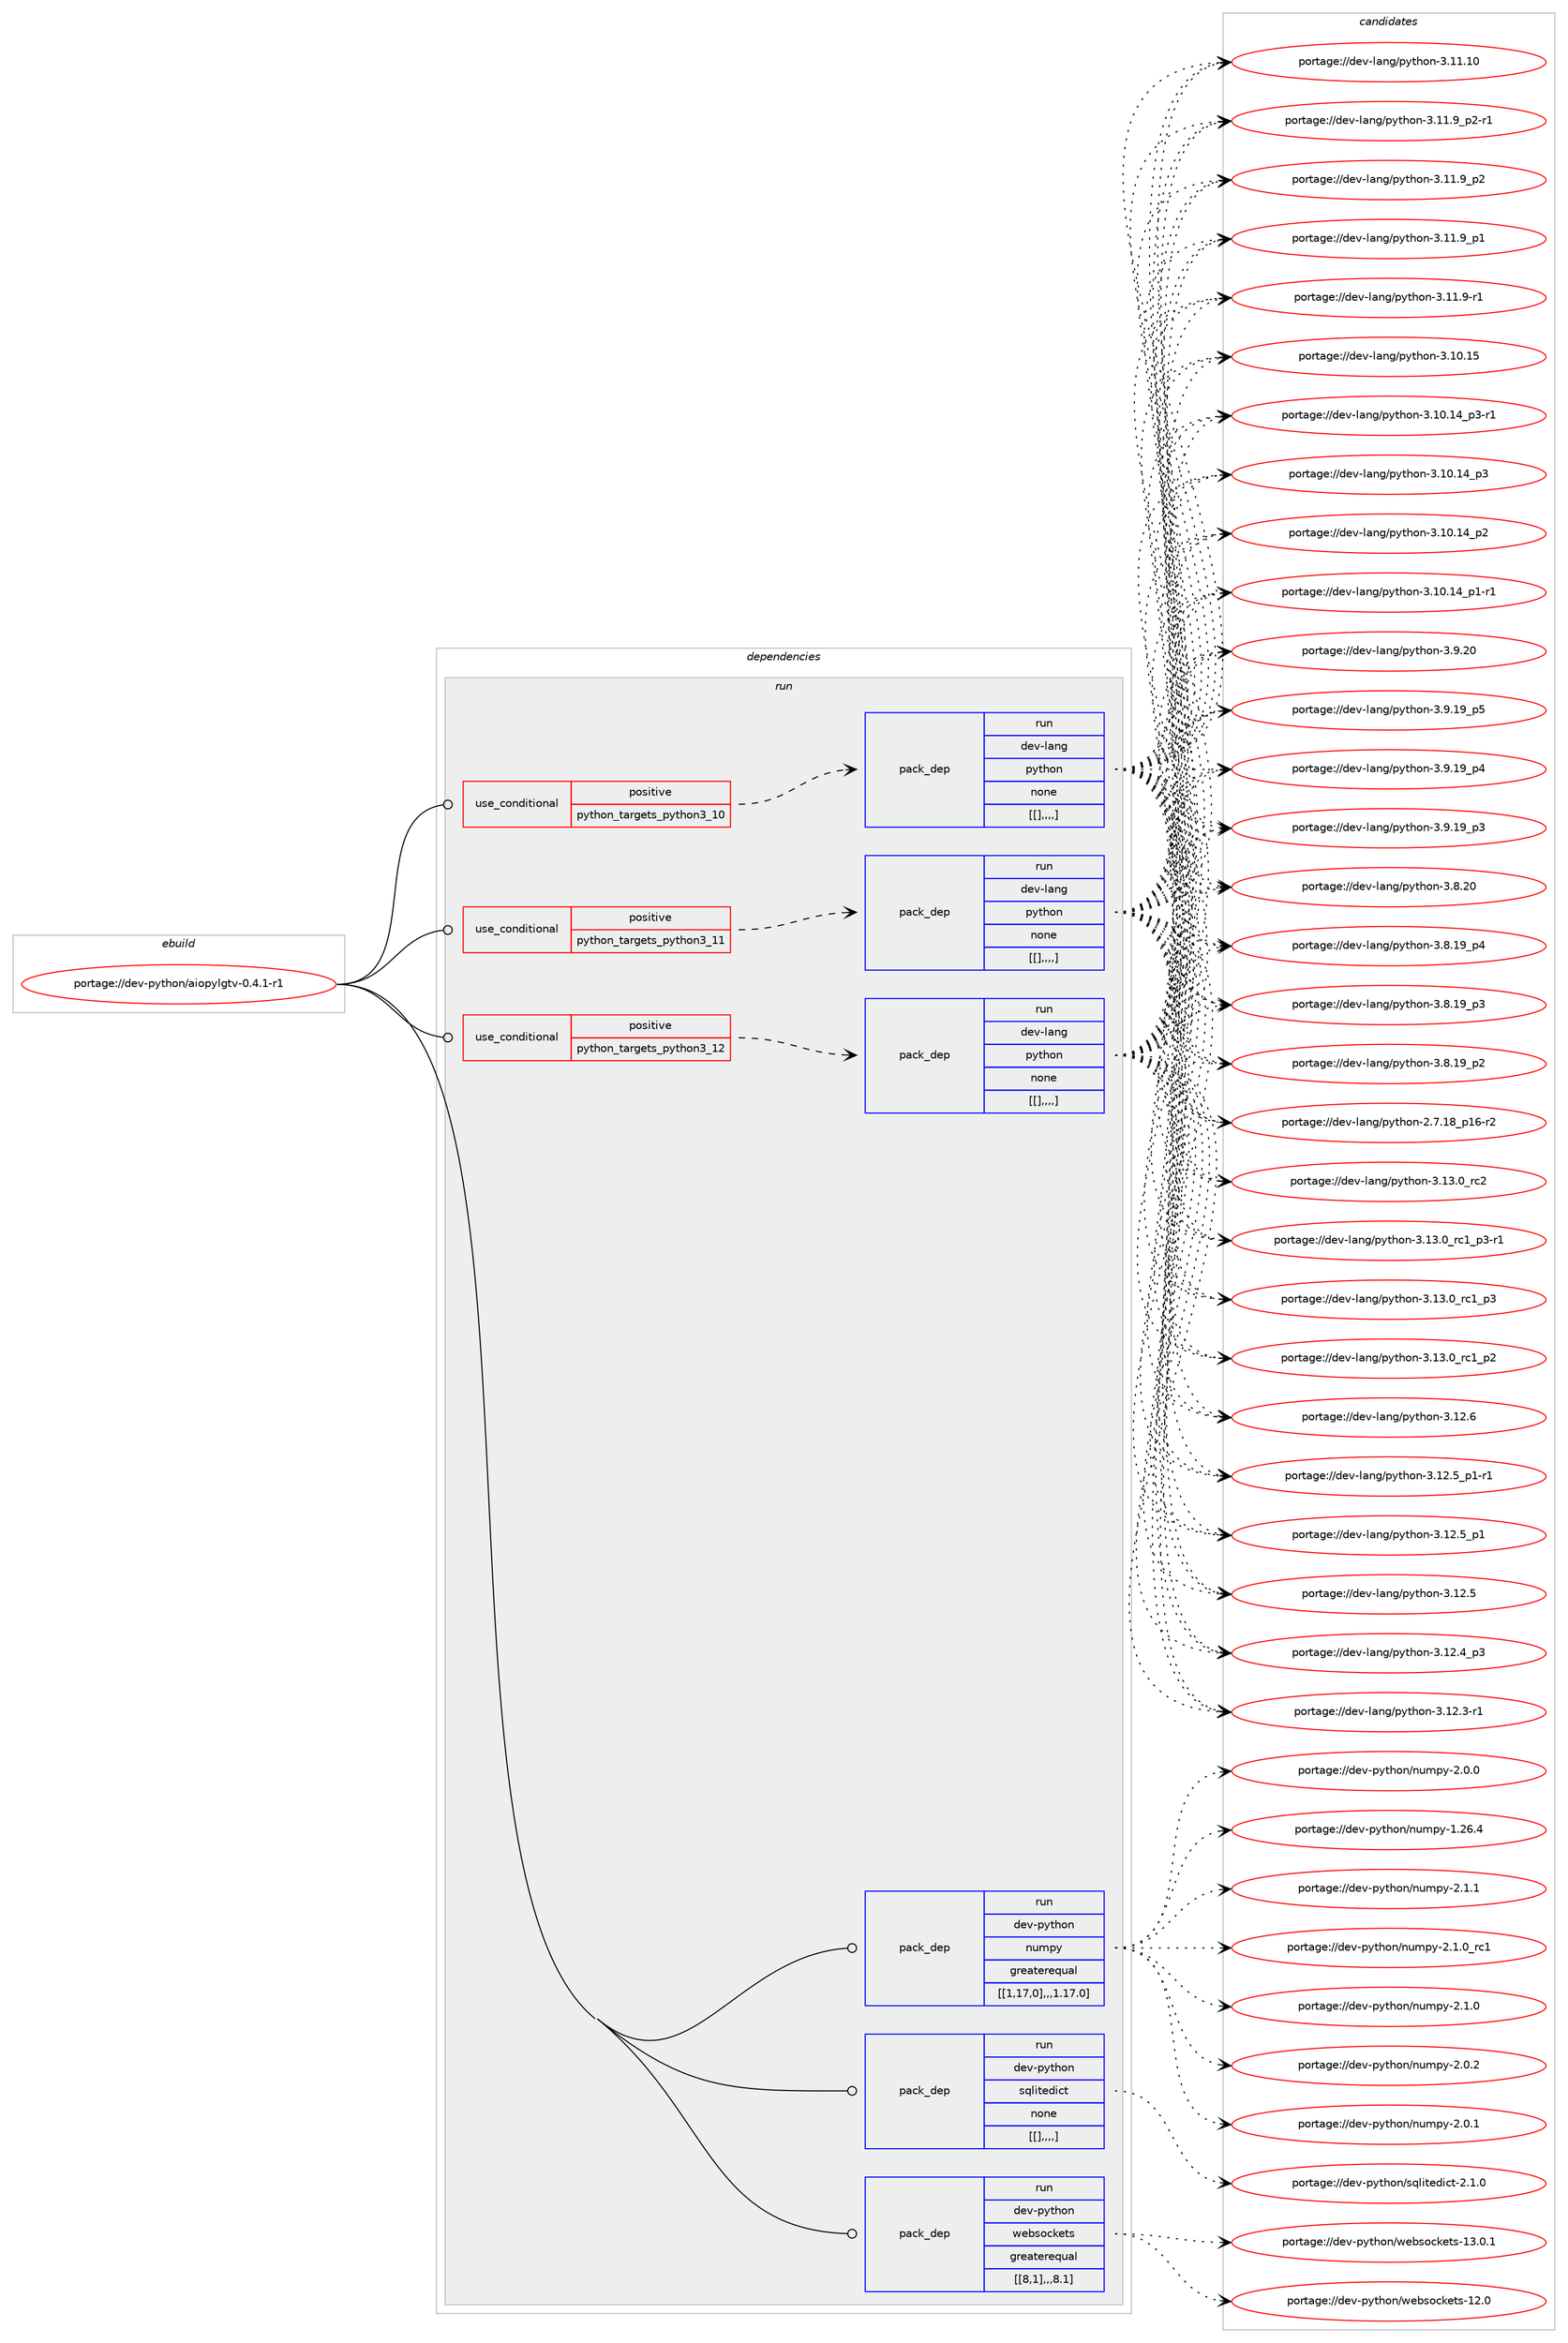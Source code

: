 digraph prolog {

# *************
# Graph options
# *************

newrank=true;
concentrate=true;
compound=true;
graph [rankdir=LR,fontname=Helvetica,fontsize=10,ranksep=1.5];#, ranksep=2.5, nodesep=0.2];
edge  [arrowhead=vee];
node  [fontname=Helvetica,fontsize=10];

# **********
# The ebuild
# **********

subgraph cluster_leftcol {
color=gray;
label=<<i>ebuild</i>>;
id [label="portage://dev-python/aiopylgtv-0.4.1-r1", color=red, width=4, href="../dev-python/aiopylgtv-0.4.1-r1.svg"];
}

# ****************
# The dependencies
# ****************

subgraph cluster_midcol {
color=gray;
label=<<i>dependencies</i>>;
subgraph cluster_compile {
fillcolor="#eeeeee";
style=filled;
label=<<i>compile</i>>;
}
subgraph cluster_compileandrun {
fillcolor="#eeeeee";
style=filled;
label=<<i>compile and run</i>>;
}
subgraph cluster_run {
fillcolor="#eeeeee";
style=filled;
label=<<i>run</i>>;
subgraph cond31310 {
dependency142425 [label=<<TABLE BORDER="0" CELLBORDER="1" CELLSPACING="0" CELLPADDING="4"><TR><TD ROWSPAN="3" CELLPADDING="10">use_conditional</TD></TR><TR><TD>positive</TD></TR><TR><TD>python_targets_python3_10</TD></TR></TABLE>>, shape=none, color=red];
subgraph pack109902 {
dependency142426 [label=<<TABLE BORDER="0" CELLBORDER="1" CELLSPACING="0" CELLPADDING="4" WIDTH="220"><TR><TD ROWSPAN="6" CELLPADDING="30">pack_dep</TD></TR><TR><TD WIDTH="110">run</TD></TR><TR><TD>dev-lang</TD></TR><TR><TD>python</TD></TR><TR><TD>none</TD></TR><TR><TD>[[],,,,]</TD></TR></TABLE>>, shape=none, color=blue];
}
dependency142425:e -> dependency142426:w [weight=20,style="dashed",arrowhead="vee"];
}
id:e -> dependency142425:w [weight=20,style="solid",arrowhead="odot"];
subgraph cond31311 {
dependency142427 [label=<<TABLE BORDER="0" CELLBORDER="1" CELLSPACING="0" CELLPADDING="4"><TR><TD ROWSPAN="3" CELLPADDING="10">use_conditional</TD></TR><TR><TD>positive</TD></TR><TR><TD>python_targets_python3_11</TD></TR></TABLE>>, shape=none, color=red];
subgraph pack109903 {
dependency142428 [label=<<TABLE BORDER="0" CELLBORDER="1" CELLSPACING="0" CELLPADDING="4" WIDTH="220"><TR><TD ROWSPAN="6" CELLPADDING="30">pack_dep</TD></TR><TR><TD WIDTH="110">run</TD></TR><TR><TD>dev-lang</TD></TR><TR><TD>python</TD></TR><TR><TD>none</TD></TR><TR><TD>[[],,,,]</TD></TR></TABLE>>, shape=none, color=blue];
}
dependency142427:e -> dependency142428:w [weight=20,style="dashed",arrowhead="vee"];
}
id:e -> dependency142427:w [weight=20,style="solid",arrowhead="odot"];
subgraph cond31312 {
dependency142429 [label=<<TABLE BORDER="0" CELLBORDER="1" CELLSPACING="0" CELLPADDING="4"><TR><TD ROWSPAN="3" CELLPADDING="10">use_conditional</TD></TR><TR><TD>positive</TD></TR><TR><TD>python_targets_python3_12</TD></TR></TABLE>>, shape=none, color=red];
subgraph pack109904 {
dependency142430 [label=<<TABLE BORDER="0" CELLBORDER="1" CELLSPACING="0" CELLPADDING="4" WIDTH="220"><TR><TD ROWSPAN="6" CELLPADDING="30">pack_dep</TD></TR><TR><TD WIDTH="110">run</TD></TR><TR><TD>dev-lang</TD></TR><TR><TD>python</TD></TR><TR><TD>none</TD></TR><TR><TD>[[],,,,]</TD></TR></TABLE>>, shape=none, color=blue];
}
dependency142429:e -> dependency142430:w [weight=20,style="dashed",arrowhead="vee"];
}
id:e -> dependency142429:w [weight=20,style="solid",arrowhead="odot"];
subgraph pack109905 {
dependency142431 [label=<<TABLE BORDER="0" CELLBORDER="1" CELLSPACING="0" CELLPADDING="4" WIDTH="220"><TR><TD ROWSPAN="6" CELLPADDING="30">pack_dep</TD></TR><TR><TD WIDTH="110">run</TD></TR><TR><TD>dev-python</TD></TR><TR><TD>numpy</TD></TR><TR><TD>greaterequal</TD></TR><TR><TD>[[1,17,0],,,1.17.0]</TD></TR></TABLE>>, shape=none, color=blue];
}
id:e -> dependency142431:w [weight=20,style="solid",arrowhead="odot"];
subgraph pack109906 {
dependency142432 [label=<<TABLE BORDER="0" CELLBORDER="1" CELLSPACING="0" CELLPADDING="4" WIDTH="220"><TR><TD ROWSPAN="6" CELLPADDING="30">pack_dep</TD></TR><TR><TD WIDTH="110">run</TD></TR><TR><TD>dev-python</TD></TR><TR><TD>sqlitedict</TD></TR><TR><TD>none</TD></TR><TR><TD>[[],,,,]</TD></TR></TABLE>>, shape=none, color=blue];
}
id:e -> dependency142432:w [weight=20,style="solid",arrowhead="odot"];
subgraph pack109907 {
dependency142433 [label=<<TABLE BORDER="0" CELLBORDER="1" CELLSPACING="0" CELLPADDING="4" WIDTH="220"><TR><TD ROWSPAN="6" CELLPADDING="30">pack_dep</TD></TR><TR><TD WIDTH="110">run</TD></TR><TR><TD>dev-python</TD></TR><TR><TD>websockets</TD></TR><TR><TD>greaterequal</TD></TR><TR><TD>[[8,1],,,8.1]</TD></TR></TABLE>>, shape=none, color=blue];
}
id:e -> dependency142433:w [weight=20,style="solid",arrowhead="odot"];
}
}

# **************
# The candidates
# **************

subgraph cluster_choices {
rank=same;
color=gray;
label=<<i>candidates</i>>;

subgraph choice109902 {
color=black;
nodesep=1;
choice10010111845108971101034711212111610411111045514649514648951149950 [label="portage://dev-lang/python-3.13.0_rc2", color=red, width=4,href="../dev-lang/python-3.13.0_rc2.svg"];
choice1001011184510897110103471121211161041111104551464951464895114994995112514511449 [label="portage://dev-lang/python-3.13.0_rc1_p3-r1", color=red, width=4,href="../dev-lang/python-3.13.0_rc1_p3-r1.svg"];
choice100101118451089711010347112121116104111110455146495146489511499499511251 [label="portage://dev-lang/python-3.13.0_rc1_p3", color=red, width=4,href="../dev-lang/python-3.13.0_rc1_p3.svg"];
choice100101118451089711010347112121116104111110455146495146489511499499511250 [label="portage://dev-lang/python-3.13.0_rc1_p2", color=red, width=4,href="../dev-lang/python-3.13.0_rc1_p2.svg"];
choice10010111845108971101034711212111610411111045514649504654 [label="portage://dev-lang/python-3.12.6", color=red, width=4,href="../dev-lang/python-3.12.6.svg"];
choice1001011184510897110103471121211161041111104551464950465395112494511449 [label="portage://dev-lang/python-3.12.5_p1-r1", color=red, width=4,href="../dev-lang/python-3.12.5_p1-r1.svg"];
choice100101118451089711010347112121116104111110455146495046539511249 [label="portage://dev-lang/python-3.12.5_p1", color=red, width=4,href="../dev-lang/python-3.12.5_p1.svg"];
choice10010111845108971101034711212111610411111045514649504653 [label="portage://dev-lang/python-3.12.5", color=red, width=4,href="../dev-lang/python-3.12.5.svg"];
choice100101118451089711010347112121116104111110455146495046529511251 [label="portage://dev-lang/python-3.12.4_p3", color=red, width=4,href="../dev-lang/python-3.12.4_p3.svg"];
choice100101118451089711010347112121116104111110455146495046514511449 [label="portage://dev-lang/python-3.12.3-r1", color=red, width=4,href="../dev-lang/python-3.12.3-r1.svg"];
choice1001011184510897110103471121211161041111104551464949464948 [label="portage://dev-lang/python-3.11.10", color=red, width=4,href="../dev-lang/python-3.11.10.svg"];
choice1001011184510897110103471121211161041111104551464949465795112504511449 [label="portage://dev-lang/python-3.11.9_p2-r1", color=red, width=4,href="../dev-lang/python-3.11.9_p2-r1.svg"];
choice100101118451089711010347112121116104111110455146494946579511250 [label="portage://dev-lang/python-3.11.9_p2", color=red, width=4,href="../dev-lang/python-3.11.9_p2.svg"];
choice100101118451089711010347112121116104111110455146494946579511249 [label="portage://dev-lang/python-3.11.9_p1", color=red, width=4,href="../dev-lang/python-3.11.9_p1.svg"];
choice100101118451089711010347112121116104111110455146494946574511449 [label="portage://dev-lang/python-3.11.9-r1", color=red, width=4,href="../dev-lang/python-3.11.9-r1.svg"];
choice1001011184510897110103471121211161041111104551464948464953 [label="portage://dev-lang/python-3.10.15", color=red, width=4,href="../dev-lang/python-3.10.15.svg"];
choice100101118451089711010347112121116104111110455146494846495295112514511449 [label="portage://dev-lang/python-3.10.14_p3-r1", color=red, width=4,href="../dev-lang/python-3.10.14_p3-r1.svg"];
choice10010111845108971101034711212111610411111045514649484649529511251 [label="portage://dev-lang/python-3.10.14_p3", color=red, width=4,href="../dev-lang/python-3.10.14_p3.svg"];
choice10010111845108971101034711212111610411111045514649484649529511250 [label="portage://dev-lang/python-3.10.14_p2", color=red, width=4,href="../dev-lang/python-3.10.14_p2.svg"];
choice100101118451089711010347112121116104111110455146494846495295112494511449 [label="portage://dev-lang/python-3.10.14_p1-r1", color=red, width=4,href="../dev-lang/python-3.10.14_p1-r1.svg"];
choice10010111845108971101034711212111610411111045514657465048 [label="portage://dev-lang/python-3.9.20", color=red, width=4,href="../dev-lang/python-3.9.20.svg"];
choice100101118451089711010347112121116104111110455146574649579511253 [label="portage://dev-lang/python-3.9.19_p5", color=red, width=4,href="../dev-lang/python-3.9.19_p5.svg"];
choice100101118451089711010347112121116104111110455146574649579511252 [label="portage://dev-lang/python-3.9.19_p4", color=red, width=4,href="../dev-lang/python-3.9.19_p4.svg"];
choice100101118451089711010347112121116104111110455146574649579511251 [label="portage://dev-lang/python-3.9.19_p3", color=red, width=4,href="../dev-lang/python-3.9.19_p3.svg"];
choice10010111845108971101034711212111610411111045514656465048 [label="portage://dev-lang/python-3.8.20", color=red, width=4,href="../dev-lang/python-3.8.20.svg"];
choice100101118451089711010347112121116104111110455146564649579511252 [label="portage://dev-lang/python-3.8.19_p4", color=red, width=4,href="../dev-lang/python-3.8.19_p4.svg"];
choice100101118451089711010347112121116104111110455146564649579511251 [label="portage://dev-lang/python-3.8.19_p3", color=red, width=4,href="../dev-lang/python-3.8.19_p3.svg"];
choice100101118451089711010347112121116104111110455146564649579511250 [label="portage://dev-lang/python-3.8.19_p2", color=red, width=4,href="../dev-lang/python-3.8.19_p2.svg"];
choice100101118451089711010347112121116104111110455046554649569511249544511450 [label="portage://dev-lang/python-2.7.18_p16-r2", color=red, width=4,href="../dev-lang/python-2.7.18_p16-r2.svg"];
dependency142426:e -> choice10010111845108971101034711212111610411111045514649514648951149950:w [style=dotted,weight="100"];
dependency142426:e -> choice1001011184510897110103471121211161041111104551464951464895114994995112514511449:w [style=dotted,weight="100"];
dependency142426:e -> choice100101118451089711010347112121116104111110455146495146489511499499511251:w [style=dotted,weight="100"];
dependency142426:e -> choice100101118451089711010347112121116104111110455146495146489511499499511250:w [style=dotted,weight="100"];
dependency142426:e -> choice10010111845108971101034711212111610411111045514649504654:w [style=dotted,weight="100"];
dependency142426:e -> choice1001011184510897110103471121211161041111104551464950465395112494511449:w [style=dotted,weight="100"];
dependency142426:e -> choice100101118451089711010347112121116104111110455146495046539511249:w [style=dotted,weight="100"];
dependency142426:e -> choice10010111845108971101034711212111610411111045514649504653:w [style=dotted,weight="100"];
dependency142426:e -> choice100101118451089711010347112121116104111110455146495046529511251:w [style=dotted,weight="100"];
dependency142426:e -> choice100101118451089711010347112121116104111110455146495046514511449:w [style=dotted,weight="100"];
dependency142426:e -> choice1001011184510897110103471121211161041111104551464949464948:w [style=dotted,weight="100"];
dependency142426:e -> choice1001011184510897110103471121211161041111104551464949465795112504511449:w [style=dotted,weight="100"];
dependency142426:e -> choice100101118451089711010347112121116104111110455146494946579511250:w [style=dotted,weight="100"];
dependency142426:e -> choice100101118451089711010347112121116104111110455146494946579511249:w [style=dotted,weight="100"];
dependency142426:e -> choice100101118451089711010347112121116104111110455146494946574511449:w [style=dotted,weight="100"];
dependency142426:e -> choice1001011184510897110103471121211161041111104551464948464953:w [style=dotted,weight="100"];
dependency142426:e -> choice100101118451089711010347112121116104111110455146494846495295112514511449:w [style=dotted,weight="100"];
dependency142426:e -> choice10010111845108971101034711212111610411111045514649484649529511251:w [style=dotted,weight="100"];
dependency142426:e -> choice10010111845108971101034711212111610411111045514649484649529511250:w [style=dotted,weight="100"];
dependency142426:e -> choice100101118451089711010347112121116104111110455146494846495295112494511449:w [style=dotted,weight="100"];
dependency142426:e -> choice10010111845108971101034711212111610411111045514657465048:w [style=dotted,weight="100"];
dependency142426:e -> choice100101118451089711010347112121116104111110455146574649579511253:w [style=dotted,weight="100"];
dependency142426:e -> choice100101118451089711010347112121116104111110455146574649579511252:w [style=dotted,weight="100"];
dependency142426:e -> choice100101118451089711010347112121116104111110455146574649579511251:w [style=dotted,weight="100"];
dependency142426:e -> choice10010111845108971101034711212111610411111045514656465048:w [style=dotted,weight="100"];
dependency142426:e -> choice100101118451089711010347112121116104111110455146564649579511252:w [style=dotted,weight="100"];
dependency142426:e -> choice100101118451089711010347112121116104111110455146564649579511251:w [style=dotted,weight="100"];
dependency142426:e -> choice100101118451089711010347112121116104111110455146564649579511250:w [style=dotted,weight="100"];
dependency142426:e -> choice100101118451089711010347112121116104111110455046554649569511249544511450:w [style=dotted,weight="100"];
}
subgraph choice109903 {
color=black;
nodesep=1;
choice10010111845108971101034711212111610411111045514649514648951149950 [label="portage://dev-lang/python-3.13.0_rc2", color=red, width=4,href="../dev-lang/python-3.13.0_rc2.svg"];
choice1001011184510897110103471121211161041111104551464951464895114994995112514511449 [label="portage://dev-lang/python-3.13.0_rc1_p3-r1", color=red, width=4,href="../dev-lang/python-3.13.0_rc1_p3-r1.svg"];
choice100101118451089711010347112121116104111110455146495146489511499499511251 [label="portage://dev-lang/python-3.13.0_rc1_p3", color=red, width=4,href="../dev-lang/python-3.13.0_rc1_p3.svg"];
choice100101118451089711010347112121116104111110455146495146489511499499511250 [label="portage://dev-lang/python-3.13.0_rc1_p2", color=red, width=4,href="../dev-lang/python-3.13.0_rc1_p2.svg"];
choice10010111845108971101034711212111610411111045514649504654 [label="portage://dev-lang/python-3.12.6", color=red, width=4,href="../dev-lang/python-3.12.6.svg"];
choice1001011184510897110103471121211161041111104551464950465395112494511449 [label="portage://dev-lang/python-3.12.5_p1-r1", color=red, width=4,href="../dev-lang/python-3.12.5_p1-r1.svg"];
choice100101118451089711010347112121116104111110455146495046539511249 [label="portage://dev-lang/python-3.12.5_p1", color=red, width=4,href="../dev-lang/python-3.12.5_p1.svg"];
choice10010111845108971101034711212111610411111045514649504653 [label="portage://dev-lang/python-3.12.5", color=red, width=4,href="../dev-lang/python-3.12.5.svg"];
choice100101118451089711010347112121116104111110455146495046529511251 [label="portage://dev-lang/python-3.12.4_p3", color=red, width=4,href="../dev-lang/python-3.12.4_p3.svg"];
choice100101118451089711010347112121116104111110455146495046514511449 [label="portage://dev-lang/python-3.12.3-r1", color=red, width=4,href="../dev-lang/python-3.12.3-r1.svg"];
choice1001011184510897110103471121211161041111104551464949464948 [label="portage://dev-lang/python-3.11.10", color=red, width=4,href="../dev-lang/python-3.11.10.svg"];
choice1001011184510897110103471121211161041111104551464949465795112504511449 [label="portage://dev-lang/python-3.11.9_p2-r1", color=red, width=4,href="../dev-lang/python-3.11.9_p2-r1.svg"];
choice100101118451089711010347112121116104111110455146494946579511250 [label="portage://dev-lang/python-3.11.9_p2", color=red, width=4,href="../dev-lang/python-3.11.9_p2.svg"];
choice100101118451089711010347112121116104111110455146494946579511249 [label="portage://dev-lang/python-3.11.9_p1", color=red, width=4,href="../dev-lang/python-3.11.9_p1.svg"];
choice100101118451089711010347112121116104111110455146494946574511449 [label="portage://dev-lang/python-3.11.9-r1", color=red, width=4,href="../dev-lang/python-3.11.9-r1.svg"];
choice1001011184510897110103471121211161041111104551464948464953 [label="portage://dev-lang/python-3.10.15", color=red, width=4,href="../dev-lang/python-3.10.15.svg"];
choice100101118451089711010347112121116104111110455146494846495295112514511449 [label="portage://dev-lang/python-3.10.14_p3-r1", color=red, width=4,href="../dev-lang/python-3.10.14_p3-r1.svg"];
choice10010111845108971101034711212111610411111045514649484649529511251 [label="portage://dev-lang/python-3.10.14_p3", color=red, width=4,href="../dev-lang/python-3.10.14_p3.svg"];
choice10010111845108971101034711212111610411111045514649484649529511250 [label="portage://dev-lang/python-3.10.14_p2", color=red, width=4,href="../dev-lang/python-3.10.14_p2.svg"];
choice100101118451089711010347112121116104111110455146494846495295112494511449 [label="portage://dev-lang/python-3.10.14_p1-r1", color=red, width=4,href="../dev-lang/python-3.10.14_p1-r1.svg"];
choice10010111845108971101034711212111610411111045514657465048 [label="portage://dev-lang/python-3.9.20", color=red, width=4,href="../dev-lang/python-3.9.20.svg"];
choice100101118451089711010347112121116104111110455146574649579511253 [label="portage://dev-lang/python-3.9.19_p5", color=red, width=4,href="../dev-lang/python-3.9.19_p5.svg"];
choice100101118451089711010347112121116104111110455146574649579511252 [label="portage://dev-lang/python-3.9.19_p4", color=red, width=4,href="../dev-lang/python-3.9.19_p4.svg"];
choice100101118451089711010347112121116104111110455146574649579511251 [label="portage://dev-lang/python-3.9.19_p3", color=red, width=4,href="../dev-lang/python-3.9.19_p3.svg"];
choice10010111845108971101034711212111610411111045514656465048 [label="portage://dev-lang/python-3.8.20", color=red, width=4,href="../dev-lang/python-3.8.20.svg"];
choice100101118451089711010347112121116104111110455146564649579511252 [label="portage://dev-lang/python-3.8.19_p4", color=red, width=4,href="../dev-lang/python-3.8.19_p4.svg"];
choice100101118451089711010347112121116104111110455146564649579511251 [label="portage://dev-lang/python-3.8.19_p3", color=red, width=4,href="../dev-lang/python-3.8.19_p3.svg"];
choice100101118451089711010347112121116104111110455146564649579511250 [label="portage://dev-lang/python-3.8.19_p2", color=red, width=4,href="../dev-lang/python-3.8.19_p2.svg"];
choice100101118451089711010347112121116104111110455046554649569511249544511450 [label="portage://dev-lang/python-2.7.18_p16-r2", color=red, width=4,href="../dev-lang/python-2.7.18_p16-r2.svg"];
dependency142428:e -> choice10010111845108971101034711212111610411111045514649514648951149950:w [style=dotted,weight="100"];
dependency142428:e -> choice1001011184510897110103471121211161041111104551464951464895114994995112514511449:w [style=dotted,weight="100"];
dependency142428:e -> choice100101118451089711010347112121116104111110455146495146489511499499511251:w [style=dotted,weight="100"];
dependency142428:e -> choice100101118451089711010347112121116104111110455146495146489511499499511250:w [style=dotted,weight="100"];
dependency142428:e -> choice10010111845108971101034711212111610411111045514649504654:w [style=dotted,weight="100"];
dependency142428:e -> choice1001011184510897110103471121211161041111104551464950465395112494511449:w [style=dotted,weight="100"];
dependency142428:e -> choice100101118451089711010347112121116104111110455146495046539511249:w [style=dotted,weight="100"];
dependency142428:e -> choice10010111845108971101034711212111610411111045514649504653:w [style=dotted,weight="100"];
dependency142428:e -> choice100101118451089711010347112121116104111110455146495046529511251:w [style=dotted,weight="100"];
dependency142428:e -> choice100101118451089711010347112121116104111110455146495046514511449:w [style=dotted,weight="100"];
dependency142428:e -> choice1001011184510897110103471121211161041111104551464949464948:w [style=dotted,weight="100"];
dependency142428:e -> choice1001011184510897110103471121211161041111104551464949465795112504511449:w [style=dotted,weight="100"];
dependency142428:e -> choice100101118451089711010347112121116104111110455146494946579511250:w [style=dotted,weight="100"];
dependency142428:e -> choice100101118451089711010347112121116104111110455146494946579511249:w [style=dotted,weight="100"];
dependency142428:e -> choice100101118451089711010347112121116104111110455146494946574511449:w [style=dotted,weight="100"];
dependency142428:e -> choice1001011184510897110103471121211161041111104551464948464953:w [style=dotted,weight="100"];
dependency142428:e -> choice100101118451089711010347112121116104111110455146494846495295112514511449:w [style=dotted,weight="100"];
dependency142428:e -> choice10010111845108971101034711212111610411111045514649484649529511251:w [style=dotted,weight="100"];
dependency142428:e -> choice10010111845108971101034711212111610411111045514649484649529511250:w [style=dotted,weight="100"];
dependency142428:e -> choice100101118451089711010347112121116104111110455146494846495295112494511449:w [style=dotted,weight="100"];
dependency142428:e -> choice10010111845108971101034711212111610411111045514657465048:w [style=dotted,weight="100"];
dependency142428:e -> choice100101118451089711010347112121116104111110455146574649579511253:w [style=dotted,weight="100"];
dependency142428:e -> choice100101118451089711010347112121116104111110455146574649579511252:w [style=dotted,weight="100"];
dependency142428:e -> choice100101118451089711010347112121116104111110455146574649579511251:w [style=dotted,weight="100"];
dependency142428:e -> choice10010111845108971101034711212111610411111045514656465048:w [style=dotted,weight="100"];
dependency142428:e -> choice100101118451089711010347112121116104111110455146564649579511252:w [style=dotted,weight="100"];
dependency142428:e -> choice100101118451089711010347112121116104111110455146564649579511251:w [style=dotted,weight="100"];
dependency142428:e -> choice100101118451089711010347112121116104111110455146564649579511250:w [style=dotted,weight="100"];
dependency142428:e -> choice100101118451089711010347112121116104111110455046554649569511249544511450:w [style=dotted,weight="100"];
}
subgraph choice109904 {
color=black;
nodesep=1;
choice10010111845108971101034711212111610411111045514649514648951149950 [label="portage://dev-lang/python-3.13.0_rc2", color=red, width=4,href="../dev-lang/python-3.13.0_rc2.svg"];
choice1001011184510897110103471121211161041111104551464951464895114994995112514511449 [label="portage://dev-lang/python-3.13.0_rc1_p3-r1", color=red, width=4,href="../dev-lang/python-3.13.0_rc1_p3-r1.svg"];
choice100101118451089711010347112121116104111110455146495146489511499499511251 [label="portage://dev-lang/python-3.13.0_rc1_p3", color=red, width=4,href="../dev-lang/python-3.13.0_rc1_p3.svg"];
choice100101118451089711010347112121116104111110455146495146489511499499511250 [label="portage://dev-lang/python-3.13.0_rc1_p2", color=red, width=4,href="../dev-lang/python-3.13.0_rc1_p2.svg"];
choice10010111845108971101034711212111610411111045514649504654 [label="portage://dev-lang/python-3.12.6", color=red, width=4,href="../dev-lang/python-3.12.6.svg"];
choice1001011184510897110103471121211161041111104551464950465395112494511449 [label="portage://dev-lang/python-3.12.5_p1-r1", color=red, width=4,href="../dev-lang/python-3.12.5_p1-r1.svg"];
choice100101118451089711010347112121116104111110455146495046539511249 [label="portage://dev-lang/python-3.12.5_p1", color=red, width=4,href="../dev-lang/python-3.12.5_p1.svg"];
choice10010111845108971101034711212111610411111045514649504653 [label="portage://dev-lang/python-3.12.5", color=red, width=4,href="../dev-lang/python-3.12.5.svg"];
choice100101118451089711010347112121116104111110455146495046529511251 [label="portage://dev-lang/python-3.12.4_p3", color=red, width=4,href="../dev-lang/python-3.12.4_p3.svg"];
choice100101118451089711010347112121116104111110455146495046514511449 [label="portage://dev-lang/python-3.12.3-r1", color=red, width=4,href="../dev-lang/python-3.12.3-r1.svg"];
choice1001011184510897110103471121211161041111104551464949464948 [label="portage://dev-lang/python-3.11.10", color=red, width=4,href="../dev-lang/python-3.11.10.svg"];
choice1001011184510897110103471121211161041111104551464949465795112504511449 [label="portage://dev-lang/python-3.11.9_p2-r1", color=red, width=4,href="../dev-lang/python-3.11.9_p2-r1.svg"];
choice100101118451089711010347112121116104111110455146494946579511250 [label="portage://dev-lang/python-3.11.9_p2", color=red, width=4,href="../dev-lang/python-3.11.9_p2.svg"];
choice100101118451089711010347112121116104111110455146494946579511249 [label="portage://dev-lang/python-3.11.9_p1", color=red, width=4,href="../dev-lang/python-3.11.9_p1.svg"];
choice100101118451089711010347112121116104111110455146494946574511449 [label="portage://dev-lang/python-3.11.9-r1", color=red, width=4,href="../dev-lang/python-3.11.9-r1.svg"];
choice1001011184510897110103471121211161041111104551464948464953 [label="portage://dev-lang/python-3.10.15", color=red, width=4,href="../dev-lang/python-3.10.15.svg"];
choice100101118451089711010347112121116104111110455146494846495295112514511449 [label="portage://dev-lang/python-3.10.14_p3-r1", color=red, width=4,href="../dev-lang/python-3.10.14_p3-r1.svg"];
choice10010111845108971101034711212111610411111045514649484649529511251 [label="portage://dev-lang/python-3.10.14_p3", color=red, width=4,href="../dev-lang/python-3.10.14_p3.svg"];
choice10010111845108971101034711212111610411111045514649484649529511250 [label="portage://dev-lang/python-3.10.14_p2", color=red, width=4,href="../dev-lang/python-3.10.14_p2.svg"];
choice100101118451089711010347112121116104111110455146494846495295112494511449 [label="portage://dev-lang/python-3.10.14_p1-r1", color=red, width=4,href="../dev-lang/python-3.10.14_p1-r1.svg"];
choice10010111845108971101034711212111610411111045514657465048 [label="portage://dev-lang/python-3.9.20", color=red, width=4,href="../dev-lang/python-3.9.20.svg"];
choice100101118451089711010347112121116104111110455146574649579511253 [label="portage://dev-lang/python-3.9.19_p5", color=red, width=4,href="../dev-lang/python-3.9.19_p5.svg"];
choice100101118451089711010347112121116104111110455146574649579511252 [label="portage://dev-lang/python-3.9.19_p4", color=red, width=4,href="../dev-lang/python-3.9.19_p4.svg"];
choice100101118451089711010347112121116104111110455146574649579511251 [label="portage://dev-lang/python-3.9.19_p3", color=red, width=4,href="../dev-lang/python-3.9.19_p3.svg"];
choice10010111845108971101034711212111610411111045514656465048 [label="portage://dev-lang/python-3.8.20", color=red, width=4,href="../dev-lang/python-3.8.20.svg"];
choice100101118451089711010347112121116104111110455146564649579511252 [label="portage://dev-lang/python-3.8.19_p4", color=red, width=4,href="../dev-lang/python-3.8.19_p4.svg"];
choice100101118451089711010347112121116104111110455146564649579511251 [label="portage://dev-lang/python-3.8.19_p3", color=red, width=4,href="../dev-lang/python-3.8.19_p3.svg"];
choice100101118451089711010347112121116104111110455146564649579511250 [label="portage://dev-lang/python-3.8.19_p2", color=red, width=4,href="../dev-lang/python-3.8.19_p2.svg"];
choice100101118451089711010347112121116104111110455046554649569511249544511450 [label="portage://dev-lang/python-2.7.18_p16-r2", color=red, width=4,href="../dev-lang/python-2.7.18_p16-r2.svg"];
dependency142430:e -> choice10010111845108971101034711212111610411111045514649514648951149950:w [style=dotted,weight="100"];
dependency142430:e -> choice1001011184510897110103471121211161041111104551464951464895114994995112514511449:w [style=dotted,weight="100"];
dependency142430:e -> choice100101118451089711010347112121116104111110455146495146489511499499511251:w [style=dotted,weight="100"];
dependency142430:e -> choice100101118451089711010347112121116104111110455146495146489511499499511250:w [style=dotted,weight="100"];
dependency142430:e -> choice10010111845108971101034711212111610411111045514649504654:w [style=dotted,weight="100"];
dependency142430:e -> choice1001011184510897110103471121211161041111104551464950465395112494511449:w [style=dotted,weight="100"];
dependency142430:e -> choice100101118451089711010347112121116104111110455146495046539511249:w [style=dotted,weight="100"];
dependency142430:e -> choice10010111845108971101034711212111610411111045514649504653:w [style=dotted,weight="100"];
dependency142430:e -> choice100101118451089711010347112121116104111110455146495046529511251:w [style=dotted,weight="100"];
dependency142430:e -> choice100101118451089711010347112121116104111110455146495046514511449:w [style=dotted,weight="100"];
dependency142430:e -> choice1001011184510897110103471121211161041111104551464949464948:w [style=dotted,weight="100"];
dependency142430:e -> choice1001011184510897110103471121211161041111104551464949465795112504511449:w [style=dotted,weight="100"];
dependency142430:e -> choice100101118451089711010347112121116104111110455146494946579511250:w [style=dotted,weight="100"];
dependency142430:e -> choice100101118451089711010347112121116104111110455146494946579511249:w [style=dotted,weight="100"];
dependency142430:e -> choice100101118451089711010347112121116104111110455146494946574511449:w [style=dotted,weight="100"];
dependency142430:e -> choice1001011184510897110103471121211161041111104551464948464953:w [style=dotted,weight="100"];
dependency142430:e -> choice100101118451089711010347112121116104111110455146494846495295112514511449:w [style=dotted,weight="100"];
dependency142430:e -> choice10010111845108971101034711212111610411111045514649484649529511251:w [style=dotted,weight="100"];
dependency142430:e -> choice10010111845108971101034711212111610411111045514649484649529511250:w [style=dotted,weight="100"];
dependency142430:e -> choice100101118451089711010347112121116104111110455146494846495295112494511449:w [style=dotted,weight="100"];
dependency142430:e -> choice10010111845108971101034711212111610411111045514657465048:w [style=dotted,weight="100"];
dependency142430:e -> choice100101118451089711010347112121116104111110455146574649579511253:w [style=dotted,weight="100"];
dependency142430:e -> choice100101118451089711010347112121116104111110455146574649579511252:w [style=dotted,weight="100"];
dependency142430:e -> choice100101118451089711010347112121116104111110455146574649579511251:w [style=dotted,weight="100"];
dependency142430:e -> choice10010111845108971101034711212111610411111045514656465048:w [style=dotted,weight="100"];
dependency142430:e -> choice100101118451089711010347112121116104111110455146564649579511252:w [style=dotted,weight="100"];
dependency142430:e -> choice100101118451089711010347112121116104111110455146564649579511251:w [style=dotted,weight="100"];
dependency142430:e -> choice100101118451089711010347112121116104111110455146564649579511250:w [style=dotted,weight="100"];
dependency142430:e -> choice100101118451089711010347112121116104111110455046554649569511249544511450:w [style=dotted,weight="100"];
}
subgraph choice109905 {
color=black;
nodesep=1;
choice1001011184511212111610411111047110117109112121455046494649 [label="portage://dev-python/numpy-2.1.1", color=red, width=4,href="../dev-python/numpy-2.1.1.svg"];
choice1001011184511212111610411111047110117109112121455046494648951149949 [label="portage://dev-python/numpy-2.1.0_rc1", color=red, width=4,href="../dev-python/numpy-2.1.0_rc1.svg"];
choice1001011184511212111610411111047110117109112121455046494648 [label="portage://dev-python/numpy-2.1.0", color=red, width=4,href="../dev-python/numpy-2.1.0.svg"];
choice1001011184511212111610411111047110117109112121455046484650 [label="portage://dev-python/numpy-2.0.2", color=red, width=4,href="../dev-python/numpy-2.0.2.svg"];
choice1001011184511212111610411111047110117109112121455046484649 [label="portage://dev-python/numpy-2.0.1", color=red, width=4,href="../dev-python/numpy-2.0.1.svg"];
choice1001011184511212111610411111047110117109112121455046484648 [label="portage://dev-python/numpy-2.0.0", color=red, width=4,href="../dev-python/numpy-2.0.0.svg"];
choice100101118451121211161041111104711011710911212145494650544652 [label="portage://dev-python/numpy-1.26.4", color=red, width=4,href="../dev-python/numpy-1.26.4.svg"];
dependency142431:e -> choice1001011184511212111610411111047110117109112121455046494649:w [style=dotted,weight="100"];
dependency142431:e -> choice1001011184511212111610411111047110117109112121455046494648951149949:w [style=dotted,weight="100"];
dependency142431:e -> choice1001011184511212111610411111047110117109112121455046494648:w [style=dotted,weight="100"];
dependency142431:e -> choice1001011184511212111610411111047110117109112121455046484650:w [style=dotted,weight="100"];
dependency142431:e -> choice1001011184511212111610411111047110117109112121455046484649:w [style=dotted,weight="100"];
dependency142431:e -> choice1001011184511212111610411111047110117109112121455046484648:w [style=dotted,weight="100"];
dependency142431:e -> choice100101118451121211161041111104711011710911212145494650544652:w [style=dotted,weight="100"];
}
subgraph choice109906 {
color=black;
nodesep=1;
choice100101118451121211161041111104711511310810511610110010599116455046494648 [label="portage://dev-python/sqlitedict-2.1.0", color=red, width=4,href="../dev-python/sqlitedict-2.1.0.svg"];
dependency142432:e -> choice100101118451121211161041111104711511310810511610110010599116455046494648:w [style=dotted,weight="100"];
}
subgraph choice109907 {
color=black;
nodesep=1;
choice1001011184511212111610411111047119101981151119910710111611545495146484649 [label="portage://dev-python/websockets-13.0.1", color=red, width=4,href="../dev-python/websockets-13.0.1.svg"];
choice100101118451121211161041111104711910198115111991071011161154549504648 [label="portage://dev-python/websockets-12.0", color=red, width=4,href="../dev-python/websockets-12.0.svg"];
dependency142433:e -> choice1001011184511212111610411111047119101981151119910710111611545495146484649:w [style=dotted,weight="100"];
dependency142433:e -> choice100101118451121211161041111104711910198115111991071011161154549504648:w [style=dotted,weight="100"];
}
}

}
